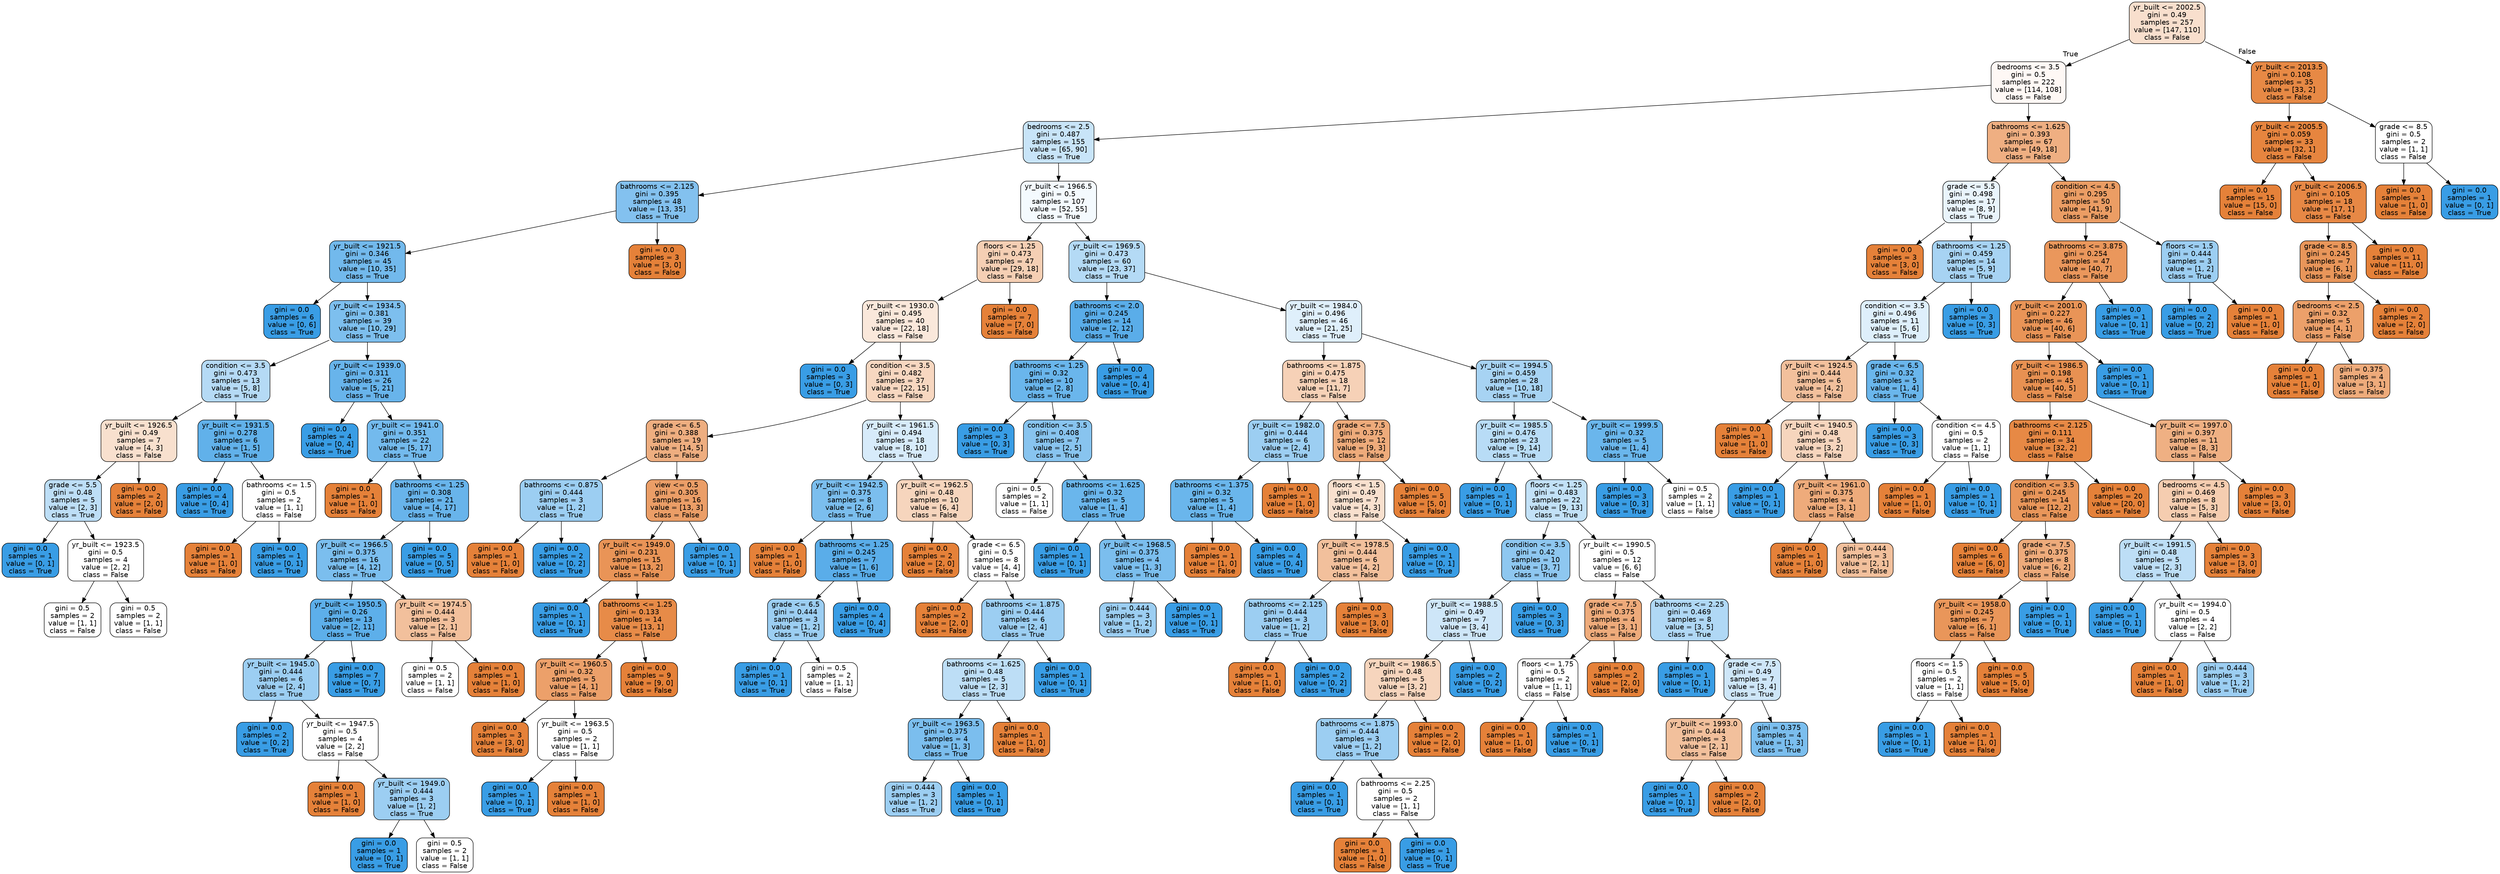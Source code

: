 digraph Tree {
node [shape=box, style="filled, rounded", color="black", fontname=helvetica] ;
edge [fontname=helvetica] ;
0 [label="yr_built <= 2002.5\ngini = 0.49\nsamples = 257\nvalue = [147, 110]\nclass = False", fillcolor="#f8dfcd"] ;
1 [label="bedrooms <= 3.5\ngini = 0.5\nsamples = 222\nvalue = [114, 108]\nclass = False", fillcolor="#fef8f5"] ;
0 -> 1 [labeldistance=2.5, labelangle=45, headlabel="True"] ;
2 [label="bedrooms <= 2.5\ngini = 0.487\nsamples = 155\nvalue = [65, 90]\nclass = True", fillcolor="#c8e4f8"] ;
1 -> 2 ;
3 [label="bathrooms <= 2.125\ngini = 0.395\nsamples = 48\nvalue = [13, 35]\nclass = True", fillcolor="#83c1ef"] ;
2 -> 3 ;
4 [label="yr_built <= 1921.5\ngini = 0.346\nsamples = 45\nvalue = [10, 35]\nclass = True", fillcolor="#72b9ec"] ;
3 -> 4 ;
5 [label="gini = 0.0\nsamples = 6\nvalue = [0, 6]\nclass = True", fillcolor="#399de5"] ;
4 -> 5 ;
6 [label="yr_built <= 1934.5\ngini = 0.381\nsamples = 39\nvalue = [10, 29]\nclass = True", fillcolor="#7dbfee"] ;
4 -> 6 ;
7 [label="condition <= 3.5\ngini = 0.473\nsamples = 13\nvalue = [5, 8]\nclass = True", fillcolor="#b5daf5"] ;
6 -> 7 ;
8 [label="yr_built <= 1926.5\ngini = 0.49\nsamples = 7\nvalue = [4, 3]\nclass = False", fillcolor="#f8e0ce"] ;
7 -> 8 ;
9 [label="grade <= 5.5\ngini = 0.48\nsamples = 5\nvalue = [2, 3]\nclass = True", fillcolor="#bddef6"] ;
8 -> 9 ;
10 [label="gini = 0.0\nsamples = 1\nvalue = [0, 1]\nclass = True", fillcolor="#399de5"] ;
9 -> 10 ;
11 [label="yr_built <= 1923.5\ngini = 0.5\nsamples = 4\nvalue = [2, 2]\nclass = False", fillcolor="#ffffff"] ;
9 -> 11 ;
12 [label="gini = 0.5\nsamples = 2\nvalue = [1, 1]\nclass = False", fillcolor="#ffffff"] ;
11 -> 12 ;
13 [label="gini = 0.5\nsamples = 2\nvalue = [1, 1]\nclass = False", fillcolor="#ffffff"] ;
11 -> 13 ;
14 [label="gini = 0.0\nsamples = 2\nvalue = [2, 0]\nclass = False", fillcolor="#e58139"] ;
8 -> 14 ;
15 [label="yr_built <= 1931.5\ngini = 0.278\nsamples = 6\nvalue = [1, 5]\nclass = True", fillcolor="#61b1ea"] ;
7 -> 15 ;
16 [label="gini = 0.0\nsamples = 4\nvalue = [0, 4]\nclass = True", fillcolor="#399de5"] ;
15 -> 16 ;
17 [label="bathrooms <= 1.5\ngini = 0.5\nsamples = 2\nvalue = [1, 1]\nclass = False", fillcolor="#ffffff"] ;
15 -> 17 ;
18 [label="gini = 0.0\nsamples = 1\nvalue = [1, 0]\nclass = False", fillcolor="#e58139"] ;
17 -> 18 ;
19 [label="gini = 0.0\nsamples = 1\nvalue = [0, 1]\nclass = True", fillcolor="#399de5"] ;
17 -> 19 ;
20 [label="yr_built <= 1939.0\ngini = 0.311\nsamples = 26\nvalue = [5, 21]\nclass = True", fillcolor="#68b4eb"] ;
6 -> 20 ;
21 [label="gini = 0.0\nsamples = 4\nvalue = [0, 4]\nclass = True", fillcolor="#399de5"] ;
20 -> 21 ;
22 [label="yr_built <= 1941.0\ngini = 0.351\nsamples = 22\nvalue = [5, 17]\nclass = True", fillcolor="#73baed"] ;
20 -> 22 ;
23 [label="gini = 0.0\nsamples = 1\nvalue = [1, 0]\nclass = False", fillcolor="#e58139"] ;
22 -> 23 ;
24 [label="bathrooms <= 1.25\ngini = 0.308\nsamples = 21\nvalue = [4, 17]\nclass = True", fillcolor="#68b4eb"] ;
22 -> 24 ;
25 [label="yr_built <= 1966.5\ngini = 0.375\nsamples = 16\nvalue = [4, 12]\nclass = True", fillcolor="#7bbeee"] ;
24 -> 25 ;
26 [label="yr_built <= 1950.5\ngini = 0.26\nsamples = 13\nvalue = [2, 11]\nclass = True", fillcolor="#5dafea"] ;
25 -> 26 ;
27 [label="yr_built <= 1945.0\ngini = 0.444\nsamples = 6\nvalue = [2, 4]\nclass = True", fillcolor="#9ccef2"] ;
26 -> 27 ;
28 [label="gini = 0.0\nsamples = 2\nvalue = [0, 2]\nclass = True", fillcolor="#399de5"] ;
27 -> 28 ;
29 [label="yr_built <= 1947.5\ngini = 0.5\nsamples = 4\nvalue = [2, 2]\nclass = False", fillcolor="#ffffff"] ;
27 -> 29 ;
30 [label="gini = 0.0\nsamples = 1\nvalue = [1, 0]\nclass = False", fillcolor="#e58139"] ;
29 -> 30 ;
31 [label="yr_built <= 1949.0\ngini = 0.444\nsamples = 3\nvalue = [1, 2]\nclass = True", fillcolor="#9ccef2"] ;
29 -> 31 ;
32 [label="gini = 0.0\nsamples = 1\nvalue = [0, 1]\nclass = True", fillcolor="#399de5"] ;
31 -> 32 ;
33 [label="gini = 0.5\nsamples = 2\nvalue = [1, 1]\nclass = False", fillcolor="#ffffff"] ;
31 -> 33 ;
34 [label="gini = 0.0\nsamples = 7\nvalue = [0, 7]\nclass = True", fillcolor="#399de5"] ;
26 -> 34 ;
35 [label="yr_built <= 1974.5\ngini = 0.444\nsamples = 3\nvalue = [2, 1]\nclass = False", fillcolor="#f2c09c"] ;
25 -> 35 ;
36 [label="gini = 0.5\nsamples = 2\nvalue = [1, 1]\nclass = False", fillcolor="#ffffff"] ;
35 -> 36 ;
37 [label="gini = 0.0\nsamples = 1\nvalue = [1, 0]\nclass = False", fillcolor="#e58139"] ;
35 -> 37 ;
38 [label="gini = 0.0\nsamples = 5\nvalue = [0, 5]\nclass = True", fillcolor="#399de5"] ;
24 -> 38 ;
39 [label="gini = 0.0\nsamples = 3\nvalue = [3, 0]\nclass = False", fillcolor="#e58139"] ;
3 -> 39 ;
40 [label="yr_built <= 1966.5\ngini = 0.5\nsamples = 107\nvalue = [52, 55]\nclass = True", fillcolor="#f4fafe"] ;
2 -> 40 ;
41 [label="floors <= 1.25\ngini = 0.473\nsamples = 47\nvalue = [29, 18]\nclass = False", fillcolor="#f5cfb4"] ;
40 -> 41 ;
42 [label="yr_built <= 1930.0\ngini = 0.495\nsamples = 40\nvalue = [22, 18]\nclass = False", fillcolor="#fae8db"] ;
41 -> 42 ;
43 [label="gini = 0.0\nsamples = 3\nvalue = [0, 3]\nclass = True", fillcolor="#399de5"] ;
42 -> 43 ;
44 [label="condition <= 3.5\ngini = 0.482\nsamples = 37\nvalue = [22, 15]\nclass = False", fillcolor="#f7d7c0"] ;
42 -> 44 ;
45 [label="grade <= 6.5\ngini = 0.388\nsamples = 19\nvalue = [14, 5]\nclass = False", fillcolor="#eeae80"] ;
44 -> 45 ;
46 [label="bathrooms <= 0.875\ngini = 0.444\nsamples = 3\nvalue = [1, 2]\nclass = True", fillcolor="#9ccef2"] ;
45 -> 46 ;
47 [label="gini = 0.0\nsamples = 1\nvalue = [1, 0]\nclass = False", fillcolor="#e58139"] ;
46 -> 47 ;
48 [label="gini = 0.0\nsamples = 2\nvalue = [0, 2]\nclass = True", fillcolor="#399de5"] ;
46 -> 48 ;
49 [label="view <= 0.5\ngini = 0.305\nsamples = 16\nvalue = [13, 3]\nclass = False", fillcolor="#eb9e67"] ;
45 -> 49 ;
50 [label="yr_built <= 1949.0\ngini = 0.231\nsamples = 15\nvalue = [13, 2]\nclass = False", fillcolor="#e99457"] ;
49 -> 50 ;
51 [label="gini = 0.0\nsamples = 1\nvalue = [0, 1]\nclass = True", fillcolor="#399de5"] ;
50 -> 51 ;
52 [label="bathrooms <= 1.25\ngini = 0.133\nsamples = 14\nvalue = [13, 1]\nclass = False", fillcolor="#e78b48"] ;
50 -> 52 ;
53 [label="yr_built <= 1960.5\ngini = 0.32\nsamples = 5\nvalue = [4, 1]\nclass = False", fillcolor="#eca06a"] ;
52 -> 53 ;
54 [label="gini = 0.0\nsamples = 3\nvalue = [3, 0]\nclass = False", fillcolor="#e58139"] ;
53 -> 54 ;
55 [label="yr_built <= 1963.5\ngini = 0.5\nsamples = 2\nvalue = [1, 1]\nclass = False", fillcolor="#ffffff"] ;
53 -> 55 ;
56 [label="gini = 0.0\nsamples = 1\nvalue = [0, 1]\nclass = True", fillcolor="#399de5"] ;
55 -> 56 ;
57 [label="gini = 0.0\nsamples = 1\nvalue = [1, 0]\nclass = False", fillcolor="#e58139"] ;
55 -> 57 ;
58 [label="gini = 0.0\nsamples = 9\nvalue = [9, 0]\nclass = False", fillcolor="#e58139"] ;
52 -> 58 ;
59 [label="gini = 0.0\nsamples = 1\nvalue = [0, 1]\nclass = True", fillcolor="#399de5"] ;
49 -> 59 ;
60 [label="yr_built <= 1961.5\ngini = 0.494\nsamples = 18\nvalue = [8, 10]\nclass = True", fillcolor="#d7ebfa"] ;
44 -> 60 ;
61 [label="yr_built <= 1942.5\ngini = 0.375\nsamples = 8\nvalue = [2, 6]\nclass = True", fillcolor="#7bbeee"] ;
60 -> 61 ;
62 [label="gini = 0.0\nsamples = 1\nvalue = [1, 0]\nclass = False", fillcolor="#e58139"] ;
61 -> 62 ;
63 [label="bathrooms <= 1.25\ngini = 0.245\nsamples = 7\nvalue = [1, 6]\nclass = True", fillcolor="#5aade9"] ;
61 -> 63 ;
64 [label="grade <= 6.5\ngini = 0.444\nsamples = 3\nvalue = [1, 2]\nclass = True", fillcolor="#9ccef2"] ;
63 -> 64 ;
65 [label="gini = 0.0\nsamples = 1\nvalue = [0, 1]\nclass = True", fillcolor="#399de5"] ;
64 -> 65 ;
66 [label="gini = 0.5\nsamples = 2\nvalue = [1, 1]\nclass = False", fillcolor="#ffffff"] ;
64 -> 66 ;
67 [label="gini = 0.0\nsamples = 4\nvalue = [0, 4]\nclass = True", fillcolor="#399de5"] ;
63 -> 67 ;
68 [label="yr_built <= 1962.5\ngini = 0.48\nsamples = 10\nvalue = [6, 4]\nclass = False", fillcolor="#f6d5bd"] ;
60 -> 68 ;
69 [label="gini = 0.0\nsamples = 2\nvalue = [2, 0]\nclass = False", fillcolor="#e58139"] ;
68 -> 69 ;
70 [label="grade <= 6.5\ngini = 0.5\nsamples = 8\nvalue = [4, 4]\nclass = False", fillcolor="#ffffff"] ;
68 -> 70 ;
71 [label="gini = 0.0\nsamples = 2\nvalue = [2, 0]\nclass = False", fillcolor="#e58139"] ;
70 -> 71 ;
72 [label="bathrooms <= 1.875\ngini = 0.444\nsamples = 6\nvalue = [2, 4]\nclass = True", fillcolor="#9ccef2"] ;
70 -> 72 ;
73 [label="bathrooms <= 1.625\ngini = 0.48\nsamples = 5\nvalue = [2, 3]\nclass = True", fillcolor="#bddef6"] ;
72 -> 73 ;
74 [label="yr_built <= 1963.5\ngini = 0.375\nsamples = 4\nvalue = [1, 3]\nclass = True", fillcolor="#7bbeee"] ;
73 -> 74 ;
75 [label="gini = 0.444\nsamples = 3\nvalue = [1, 2]\nclass = True", fillcolor="#9ccef2"] ;
74 -> 75 ;
76 [label="gini = 0.0\nsamples = 1\nvalue = [0, 1]\nclass = True", fillcolor="#399de5"] ;
74 -> 76 ;
77 [label="gini = 0.0\nsamples = 1\nvalue = [1, 0]\nclass = False", fillcolor="#e58139"] ;
73 -> 77 ;
78 [label="gini = 0.0\nsamples = 1\nvalue = [0, 1]\nclass = True", fillcolor="#399de5"] ;
72 -> 78 ;
79 [label="gini = 0.0\nsamples = 7\nvalue = [7, 0]\nclass = False", fillcolor="#e58139"] ;
41 -> 79 ;
80 [label="yr_built <= 1969.5\ngini = 0.473\nsamples = 60\nvalue = [23, 37]\nclass = True", fillcolor="#b4daf5"] ;
40 -> 80 ;
81 [label="bathrooms <= 2.0\ngini = 0.245\nsamples = 14\nvalue = [2, 12]\nclass = True", fillcolor="#5aade9"] ;
80 -> 81 ;
82 [label="bathrooms <= 1.25\ngini = 0.32\nsamples = 10\nvalue = [2, 8]\nclass = True", fillcolor="#6ab6ec"] ;
81 -> 82 ;
83 [label="gini = 0.0\nsamples = 3\nvalue = [0, 3]\nclass = True", fillcolor="#399de5"] ;
82 -> 83 ;
84 [label="condition <= 3.5\ngini = 0.408\nsamples = 7\nvalue = [2, 5]\nclass = True", fillcolor="#88c4ef"] ;
82 -> 84 ;
85 [label="gini = 0.5\nsamples = 2\nvalue = [1, 1]\nclass = False", fillcolor="#ffffff"] ;
84 -> 85 ;
86 [label="bathrooms <= 1.625\ngini = 0.32\nsamples = 5\nvalue = [1, 4]\nclass = True", fillcolor="#6ab6ec"] ;
84 -> 86 ;
87 [label="gini = 0.0\nsamples = 1\nvalue = [0, 1]\nclass = True", fillcolor="#399de5"] ;
86 -> 87 ;
88 [label="yr_built <= 1968.5\ngini = 0.375\nsamples = 4\nvalue = [1, 3]\nclass = True", fillcolor="#7bbeee"] ;
86 -> 88 ;
89 [label="gini = 0.444\nsamples = 3\nvalue = [1, 2]\nclass = True", fillcolor="#9ccef2"] ;
88 -> 89 ;
90 [label="gini = 0.0\nsamples = 1\nvalue = [0, 1]\nclass = True", fillcolor="#399de5"] ;
88 -> 90 ;
91 [label="gini = 0.0\nsamples = 4\nvalue = [0, 4]\nclass = True", fillcolor="#399de5"] ;
81 -> 91 ;
92 [label="yr_built <= 1984.0\ngini = 0.496\nsamples = 46\nvalue = [21, 25]\nclass = True", fillcolor="#dfeffb"] ;
80 -> 92 ;
93 [label="bathrooms <= 1.875\ngini = 0.475\nsamples = 18\nvalue = [11, 7]\nclass = False", fillcolor="#f6d1b7"] ;
92 -> 93 ;
94 [label="yr_built <= 1982.0\ngini = 0.444\nsamples = 6\nvalue = [2, 4]\nclass = True", fillcolor="#9ccef2"] ;
93 -> 94 ;
95 [label="bathrooms <= 1.375\ngini = 0.32\nsamples = 5\nvalue = [1, 4]\nclass = True", fillcolor="#6ab6ec"] ;
94 -> 95 ;
96 [label="gini = 0.0\nsamples = 1\nvalue = [1, 0]\nclass = False", fillcolor="#e58139"] ;
95 -> 96 ;
97 [label="gini = 0.0\nsamples = 4\nvalue = [0, 4]\nclass = True", fillcolor="#399de5"] ;
95 -> 97 ;
98 [label="gini = 0.0\nsamples = 1\nvalue = [1, 0]\nclass = False", fillcolor="#e58139"] ;
94 -> 98 ;
99 [label="grade <= 7.5\ngini = 0.375\nsamples = 12\nvalue = [9, 3]\nclass = False", fillcolor="#eeab7b"] ;
93 -> 99 ;
100 [label="floors <= 1.5\ngini = 0.49\nsamples = 7\nvalue = [4, 3]\nclass = False", fillcolor="#f8e0ce"] ;
99 -> 100 ;
101 [label="yr_built <= 1978.5\ngini = 0.444\nsamples = 6\nvalue = [4, 2]\nclass = False", fillcolor="#f2c09c"] ;
100 -> 101 ;
102 [label="bathrooms <= 2.125\ngini = 0.444\nsamples = 3\nvalue = [1, 2]\nclass = True", fillcolor="#9ccef2"] ;
101 -> 102 ;
103 [label="gini = 0.0\nsamples = 1\nvalue = [1, 0]\nclass = False", fillcolor="#e58139"] ;
102 -> 103 ;
104 [label="gini = 0.0\nsamples = 2\nvalue = [0, 2]\nclass = True", fillcolor="#399de5"] ;
102 -> 104 ;
105 [label="gini = 0.0\nsamples = 3\nvalue = [3, 0]\nclass = False", fillcolor="#e58139"] ;
101 -> 105 ;
106 [label="gini = 0.0\nsamples = 1\nvalue = [0, 1]\nclass = True", fillcolor="#399de5"] ;
100 -> 106 ;
107 [label="gini = 0.0\nsamples = 5\nvalue = [5, 0]\nclass = False", fillcolor="#e58139"] ;
99 -> 107 ;
108 [label="yr_built <= 1994.5\ngini = 0.459\nsamples = 28\nvalue = [10, 18]\nclass = True", fillcolor="#a7d3f3"] ;
92 -> 108 ;
109 [label="yr_built <= 1985.5\ngini = 0.476\nsamples = 23\nvalue = [9, 14]\nclass = True", fillcolor="#b8dcf6"] ;
108 -> 109 ;
110 [label="gini = 0.0\nsamples = 1\nvalue = [0, 1]\nclass = True", fillcolor="#399de5"] ;
109 -> 110 ;
111 [label="floors <= 1.25\ngini = 0.483\nsamples = 22\nvalue = [9, 13]\nclass = True", fillcolor="#c2e1f7"] ;
109 -> 111 ;
112 [label="condition <= 3.5\ngini = 0.42\nsamples = 10\nvalue = [3, 7]\nclass = True", fillcolor="#8ec7f0"] ;
111 -> 112 ;
113 [label="yr_built <= 1988.5\ngini = 0.49\nsamples = 7\nvalue = [3, 4]\nclass = True", fillcolor="#cee6f8"] ;
112 -> 113 ;
114 [label="yr_built <= 1986.5\ngini = 0.48\nsamples = 5\nvalue = [3, 2]\nclass = False", fillcolor="#f6d5bd"] ;
113 -> 114 ;
115 [label="bathrooms <= 1.875\ngini = 0.444\nsamples = 3\nvalue = [1, 2]\nclass = True", fillcolor="#9ccef2"] ;
114 -> 115 ;
116 [label="gini = 0.0\nsamples = 1\nvalue = [0, 1]\nclass = True", fillcolor="#399de5"] ;
115 -> 116 ;
117 [label="bathrooms <= 2.25\ngini = 0.5\nsamples = 2\nvalue = [1, 1]\nclass = False", fillcolor="#ffffff"] ;
115 -> 117 ;
118 [label="gini = 0.0\nsamples = 1\nvalue = [1, 0]\nclass = False", fillcolor="#e58139"] ;
117 -> 118 ;
119 [label="gini = 0.0\nsamples = 1\nvalue = [0, 1]\nclass = True", fillcolor="#399de5"] ;
117 -> 119 ;
120 [label="gini = 0.0\nsamples = 2\nvalue = [2, 0]\nclass = False", fillcolor="#e58139"] ;
114 -> 120 ;
121 [label="gini = 0.0\nsamples = 2\nvalue = [0, 2]\nclass = True", fillcolor="#399de5"] ;
113 -> 121 ;
122 [label="gini = 0.0\nsamples = 3\nvalue = [0, 3]\nclass = True", fillcolor="#399de5"] ;
112 -> 122 ;
123 [label="yr_built <= 1990.5\ngini = 0.5\nsamples = 12\nvalue = [6, 6]\nclass = False", fillcolor="#ffffff"] ;
111 -> 123 ;
124 [label="grade <= 7.5\ngini = 0.375\nsamples = 4\nvalue = [3, 1]\nclass = False", fillcolor="#eeab7b"] ;
123 -> 124 ;
125 [label="floors <= 1.75\ngini = 0.5\nsamples = 2\nvalue = [1, 1]\nclass = False", fillcolor="#ffffff"] ;
124 -> 125 ;
126 [label="gini = 0.0\nsamples = 1\nvalue = [1, 0]\nclass = False", fillcolor="#e58139"] ;
125 -> 126 ;
127 [label="gini = 0.0\nsamples = 1\nvalue = [0, 1]\nclass = True", fillcolor="#399de5"] ;
125 -> 127 ;
128 [label="gini = 0.0\nsamples = 2\nvalue = [2, 0]\nclass = False", fillcolor="#e58139"] ;
124 -> 128 ;
129 [label="bathrooms <= 2.25\ngini = 0.469\nsamples = 8\nvalue = [3, 5]\nclass = True", fillcolor="#b0d8f5"] ;
123 -> 129 ;
130 [label="gini = 0.0\nsamples = 1\nvalue = [0, 1]\nclass = True", fillcolor="#399de5"] ;
129 -> 130 ;
131 [label="grade <= 7.5\ngini = 0.49\nsamples = 7\nvalue = [3, 4]\nclass = True", fillcolor="#cee6f8"] ;
129 -> 131 ;
132 [label="yr_built <= 1993.0\ngini = 0.444\nsamples = 3\nvalue = [2, 1]\nclass = False", fillcolor="#f2c09c"] ;
131 -> 132 ;
133 [label="gini = 0.0\nsamples = 1\nvalue = [0, 1]\nclass = True", fillcolor="#399de5"] ;
132 -> 133 ;
134 [label="gini = 0.0\nsamples = 2\nvalue = [2, 0]\nclass = False", fillcolor="#e58139"] ;
132 -> 134 ;
135 [label="gini = 0.375\nsamples = 4\nvalue = [1, 3]\nclass = True", fillcolor="#7bbeee"] ;
131 -> 135 ;
136 [label="yr_built <= 1999.5\ngini = 0.32\nsamples = 5\nvalue = [1, 4]\nclass = True", fillcolor="#6ab6ec"] ;
108 -> 136 ;
137 [label="gini = 0.0\nsamples = 3\nvalue = [0, 3]\nclass = True", fillcolor="#399de5"] ;
136 -> 137 ;
138 [label="gini = 0.5\nsamples = 2\nvalue = [1, 1]\nclass = False", fillcolor="#ffffff"] ;
136 -> 138 ;
139 [label="bathrooms <= 1.625\ngini = 0.393\nsamples = 67\nvalue = [49, 18]\nclass = False", fillcolor="#efaf82"] ;
1 -> 139 ;
140 [label="grade <= 5.5\ngini = 0.498\nsamples = 17\nvalue = [8, 9]\nclass = True", fillcolor="#e9f4fc"] ;
139 -> 140 ;
141 [label="gini = 0.0\nsamples = 3\nvalue = [3, 0]\nclass = False", fillcolor="#e58139"] ;
140 -> 141 ;
142 [label="bathrooms <= 1.25\ngini = 0.459\nsamples = 14\nvalue = [5, 9]\nclass = True", fillcolor="#a7d3f3"] ;
140 -> 142 ;
143 [label="condition <= 3.5\ngini = 0.496\nsamples = 11\nvalue = [5, 6]\nclass = True", fillcolor="#deeffb"] ;
142 -> 143 ;
144 [label="yr_built <= 1924.5\ngini = 0.444\nsamples = 6\nvalue = [4, 2]\nclass = False", fillcolor="#f2c09c"] ;
143 -> 144 ;
145 [label="gini = 0.0\nsamples = 1\nvalue = [1, 0]\nclass = False", fillcolor="#e58139"] ;
144 -> 145 ;
146 [label="yr_built <= 1940.5\ngini = 0.48\nsamples = 5\nvalue = [3, 2]\nclass = False", fillcolor="#f6d5bd"] ;
144 -> 146 ;
147 [label="gini = 0.0\nsamples = 1\nvalue = [0, 1]\nclass = True", fillcolor="#399de5"] ;
146 -> 147 ;
148 [label="yr_built <= 1961.0\ngini = 0.375\nsamples = 4\nvalue = [3, 1]\nclass = False", fillcolor="#eeab7b"] ;
146 -> 148 ;
149 [label="gini = 0.0\nsamples = 1\nvalue = [1, 0]\nclass = False", fillcolor="#e58139"] ;
148 -> 149 ;
150 [label="gini = 0.444\nsamples = 3\nvalue = [2, 1]\nclass = False", fillcolor="#f2c09c"] ;
148 -> 150 ;
151 [label="grade <= 6.5\ngini = 0.32\nsamples = 5\nvalue = [1, 4]\nclass = True", fillcolor="#6ab6ec"] ;
143 -> 151 ;
152 [label="gini = 0.0\nsamples = 3\nvalue = [0, 3]\nclass = True", fillcolor="#399de5"] ;
151 -> 152 ;
153 [label="condition <= 4.5\ngini = 0.5\nsamples = 2\nvalue = [1, 1]\nclass = False", fillcolor="#ffffff"] ;
151 -> 153 ;
154 [label="gini = 0.0\nsamples = 1\nvalue = [1, 0]\nclass = False", fillcolor="#e58139"] ;
153 -> 154 ;
155 [label="gini = 0.0\nsamples = 1\nvalue = [0, 1]\nclass = True", fillcolor="#399de5"] ;
153 -> 155 ;
156 [label="gini = 0.0\nsamples = 3\nvalue = [0, 3]\nclass = True", fillcolor="#399de5"] ;
142 -> 156 ;
157 [label="condition <= 4.5\ngini = 0.295\nsamples = 50\nvalue = [41, 9]\nclass = False", fillcolor="#eb9d64"] ;
139 -> 157 ;
158 [label="bathrooms <= 3.875\ngini = 0.254\nsamples = 47\nvalue = [40, 7]\nclass = False", fillcolor="#ea975c"] ;
157 -> 158 ;
159 [label="yr_built <= 2001.0\ngini = 0.227\nsamples = 46\nvalue = [40, 6]\nclass = False", fillcolor="#e99457"] ;
158 -> 159 ;
160 [label="yr_built <= 1986.5\ngini = 0.198\nsamples = 45\nvalue = [40, 5]\nclass = False", fillcolor="#e89152"] ;
159 -> 160 ;
161 [label="bathrooms <= 2.125\ngini = 0.111\nsamples = 34\nvalue = [32, 2]\nclass = False", fillcolor="#e78945"] ;
160 -> 161 ;
162 [label="condition <= 3.5\ngini = 0.245\nsamples = 14\nvalue = [12, 2]\nclass = False", fillcolor="#e9965a"] ;
161 -> 162 ;
163 [label="gini = 0.0\nsamples = 6\nvalue = [6, 0]\nclass = False", fillcolor="#e58139"] ;
162 -> 163 ;
164 [label="grade <= 7.5\ngini = 0.375\nsamples = 8\nvalue = [6, 2]\nclass = False", fillcolor="#eeab7b"] ;
162 -> 164 ;
165 [label="yr_built <= 1958.0\ngini = 0.245\nsamples = 7\nvalue = [6, 1]\nclass = False", fillcolor="#e9965a"] ;
164 -> 165 ;
166 [label="floors <= 1.5\ngini = 0.5\nsamples = 2\nvalue = [1, 1]\nclass = False", fillcolor="#ffffff"] ;
165 -> 166 ;
167 [label="gini = 0.0\nsamples = 1\nvalue = [0, 1]\nclass = True", fillcolor="#399de5"] ;
166 -> 167 ;
168 [label="gini = 0.0\nsamples = 1\nvalue = [1, 0]\nclass = False", fillcolor="#e58139"] ;
166 -> 168 ;
169 [label="gini = 0.0\nsamples = 5\nvalue = [5, 0]\nclass = False", fillcolor="#e58139"] ;
165 -> 169 ;
170 [label="gini = 0.0\nsamples = 1\nvalue = [0, 1]\nclass = True", fillcolor="#399de5"] ;
164 -> 170 ;
171 [label="gini = 0.0\nsamples = 20\nvalue = [20, 0]\nclass = False", fillcolor="#e58139"] ;
161 -> 171 ;
172 [label="yr_built <= 1997.0\ngini = 0.397\nsamples = 11\nvalue = [8, 3]\nclass = False", fillcolor="#efb083"] ;
160 -> 172 ;
173 [label="bedrooms <= 4.5\ngini = 0.469\nsamples = 8\nvalue = [5, 3]\nclass = False", fillcolor="#f5cdb0"] ;
172 -> 173 ;
174 [label="yr_built <= 1991.5\ngini = 0.48\nsamples = 5\nvalue = [2, 3]\nclass = True", fillcolor="#bddef6"] ;
173 -> 174 ;
175 [label="gini = 0.0\nsamples = 1\nvalue = [0, 1]\nclass = True", fillcolor="#399de5"] ;
174 -> 175 ;
176 [label="yr_built <= 1994.0\ngini = 0.5\nsamples = 4\nvalue = [2, 2]\nclass = False", fillcolor="#ffffff"] ;
174 -> 176 ;
177 [label="gini = 0.0\nsamples = 1\nvalue = [1, 0]\nclass = False", fillcolor="#e58139"] ;
176 -> 177 ;
178 [label="gini = 0.444\nsamples = 3\nvalue = [1, 2]\nclass = True", fillcolor="#9ccef2"] ;
176 -> 178 ;
179 [label="gini = 0.0\nsamples = 3\nvalue = [3, 0]\nclass = False", fillcolor="#e58139"] ;
173 -> 179 ;
180 [label="gini = 0.0\nsamples = 3\nvalue = [3, 0]\nclass = False", fillcolor="#e58139"] ;
172 -> 180 ;
181 [label="gini = 0.0\nsamples = 1\nvalue = [0, 1]\nclass = True", fillcolor="#399de5"] ;
159 -> 181 ;
182 [label="gini = 0.0\nsamples = 1\nvalue = [0, 1]\nclass = True", fillcolor="#399de5"] ;
158 -> 182 ;
183 [label="floors <= 1.5\ngini = 0.444\nsamples = 3\nvalue = [1, 2]\nclass = True", fillcolor="#9ccef2"] ;
157 -> 183 ;
184 [label="gini = 0.0\nsamples = 2\nvalue = [0, 2]\nclass = True", fillcolor="#399de5"] ;
183 -> 184 ;
185 [label="gini = 0.0\nsamples = 1\nvalue = [1, 0]\nclass = False", fillcolor="#e58139"] ;
183 -> 185 ;
186 [label="yr_built <= 2013.5\ngini = 0.108\nsamples = 35\nvalue = [33, 2]\nclass = False", fillcolor="#e78945"] ;
0 -> 186 [labeldistance=2.5, labelangle=-45, headlabel="False"] ;
187 [label="yr_built <= 2005.5\ngini = 0.059\nsamples = 33\nvalue = [32, 1]\nclass = False", fillcolor="#e6853f"] ;
186 -> 187 ;
188 [label="gini = 0.0\nsamples = 15\nvalue = [15, 0]\nclass = False", fillcolor="#e58139"] ;
187 -> 188 ;
189 [label="yr_built <= 2006.5\ngini = 0.105\nsamples = 18\nvalue = [17, 1]\nclass = False", fillcolor="#e78845"] ;
187 -> 189 ;
190 [label="grade <= 8.5\ngini = 0.245\nsamples = 7\nvalue = [6, 1]\nclass = False", fillcolor="#e9965a"] ;
189 -> 190 ;
191 [label="bedrooms <= 2.5\ngini = 0.32\nsamples = 5\nvalue = [4, 1]\nclass = False", fillcolor="#eca06a"] ;
190 -> 191 ;
192 [label="gini = 0.0\nsamples = 1\nvalue = [1, 0]\nclass = False", fillcolor="#e58139"] ;
191 -> 192 ;
193 [label="gini = 0.375\nsamples = 4\nvalue = [3, 1]\nclass = False", fillcolor="#eeab7b"] ;
191 -> 193 ;
194 [label="gini = 0.0\nsamples = 2\nvalue = [2, 0]\nclass = False", fillcolor="#e58139"] ;
190 -> 194 ;
195 [label="gini = 0.0\nsamples = 11\nvalue = [11, 0]\nclass = False", fillcolor="#e58139"] ;
189 -> 195 ;
196 [label="grade <= 8.5\ngini = 0.5\nsamples = 2\nvalue = [1, 1]\nclass = False", fillcolor="#ffffff"] ;
186 -> 196 ;
197 [label="gini = 0.0\nsamples = 1\nvalue = [1, 0]\nclass = False", fillcolor="#e58139"] ;
196 -> 197 ;
198 [label="gini = 0.0\nsamples = 1\nvalue = [0, 1]\nclass = True", fillcolor="#399de5"] ;
196 -> 198 ;
}